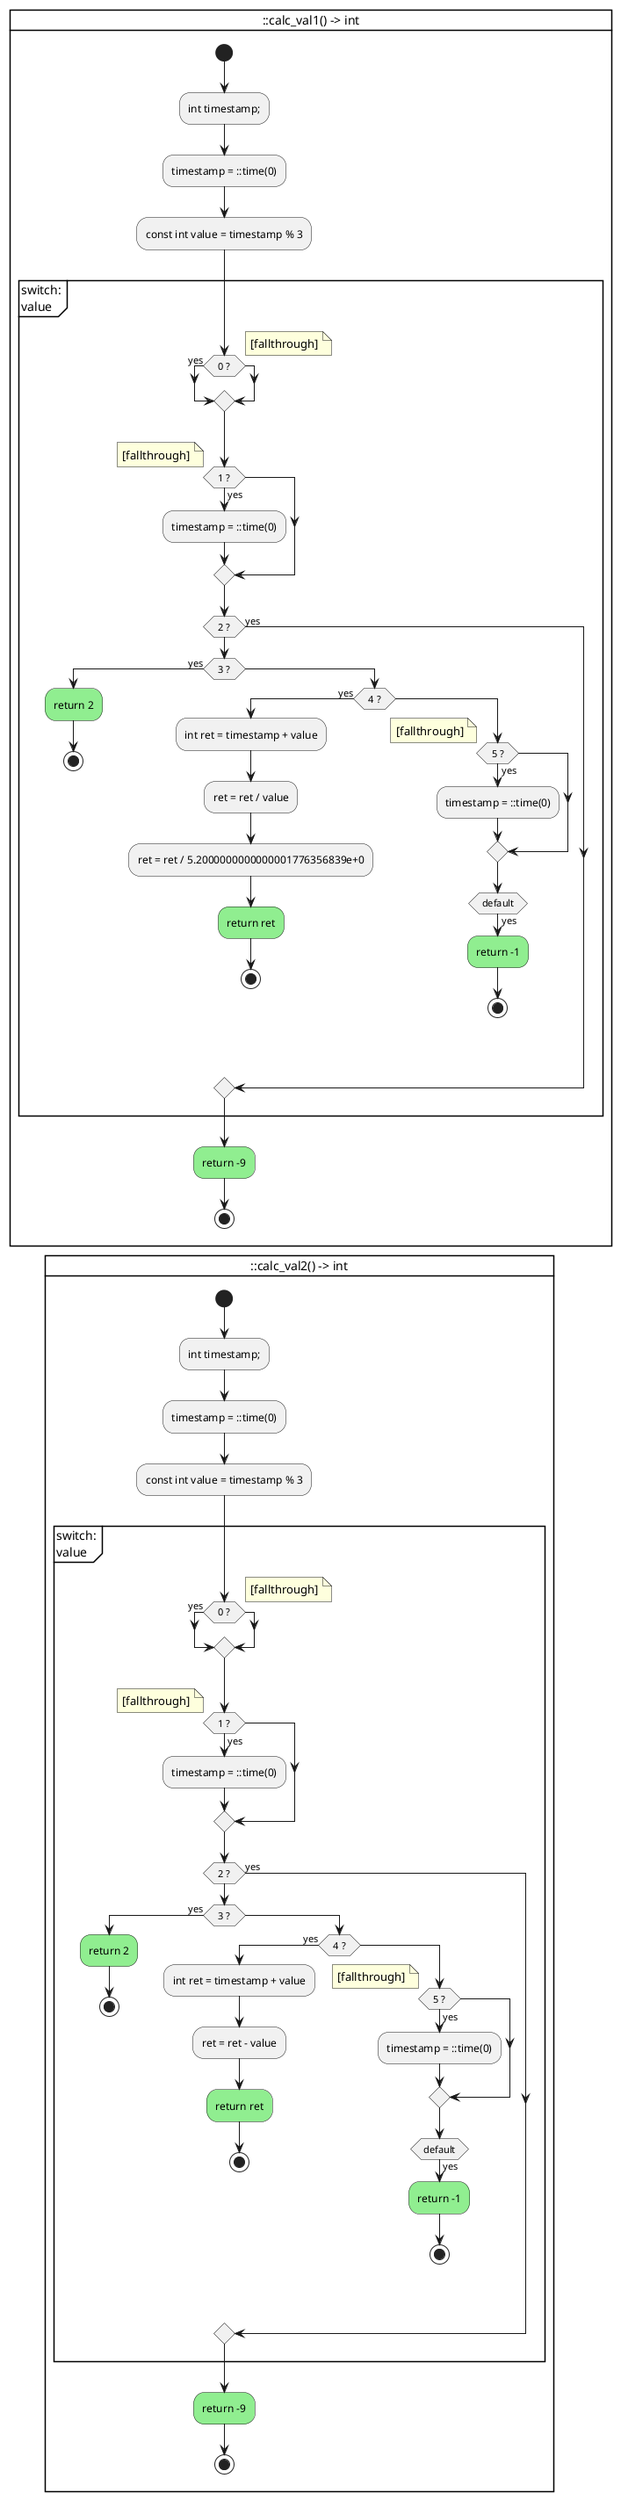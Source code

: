 @startuml

card "::calc_val1() -> int" {
    start
    :int timestamp;;
    :timestamp = ::time(0);
    :const int value = timestamp % 3;

partition "switch:\nvalue" {
    ' case: 0 fallthrough: True
    if ( 0 ? ) then (yes)
    endif
    note right: [fallthrough]
    ' case: 1 fallthrough: True
    if ( 1 ? ) then (yes)
        :timestamp = ::time(0);
    endif
    note right: [fallthrough]
    ' case: 2 fallthrough: False
    if ( 2 ? ) then (yes)
    else
        ' case: 3 fallthrough: False
        if ( 3 ? ) then (yes)
            #lightgreen:return 2;
            stop
        else
            ' case: 4 fallthrough: False
            if ( 4 ? ) then (yes)
                :int ret = timestamp + value;
                :ret = ret / value;
                :ret = ret / 5.2000000000000001776356839e+0;
                #lightgreen:return ret;
                stop
            else
                ' case: 5 fallthrough: True
                if ( 5 ? ) then (yes)
                    :timestamp = ::time(0);
                endif
                note right: [fallthrough]
                ' case: None fallthrough: False
                if ( default ) then (yes)
                    #lightgreen:return -1;
                    stop
                else
                    -[hidden]->
                endif
            endif
        endif
    endif
}
    #lightgreen:return -9;
    stop
}

card "::calc_val2() -> int" {
    start
    :int timestamp;;
    :timestamp = ::time(0);
    :const int value = timestamp % 3;

partition "switch:\nvalue" {
    ' case: 0 fallthrough: True
    if ( 0 ? ) then (yes)
    endif
    note right: [fallthrough]
    ' case: 1 fallthrough: True
    if ( 1 ? ) then (yes)
        :timestamp = ::time(0);
    endif
    note right: [fallthrough]
    ' case: None fallthrough: False
    ' case: 2 fallthrough: False
    if ( 2 ? ) then (yes)
    else
        ' case: 3 fallthrough: False
        if ( 3 ? ) then (yes)
            #lightgreen:return 2;
            stop
        else
            ' case: 4 fallthrough: False
            if ( 4 ? ) then (yes)
                :int ret = timestamp + value;
                :ret = ret - value;
                #lightgreen:return ret;
                stop
            else
                ' case: 5 fallthrough: True
                if ( 5 ? ) then (yes)
                    :timestamp = ::time(0);
                endif
                note right: [fallthrough]
                if ( default ) then (yes)
                    #lightgreen:return -1;
                    stop
                else
                    -[hidden]->
                endif
            endif
        endif
    endif
}
    #lightgreen:return -9;
    stop
}


@enduml
